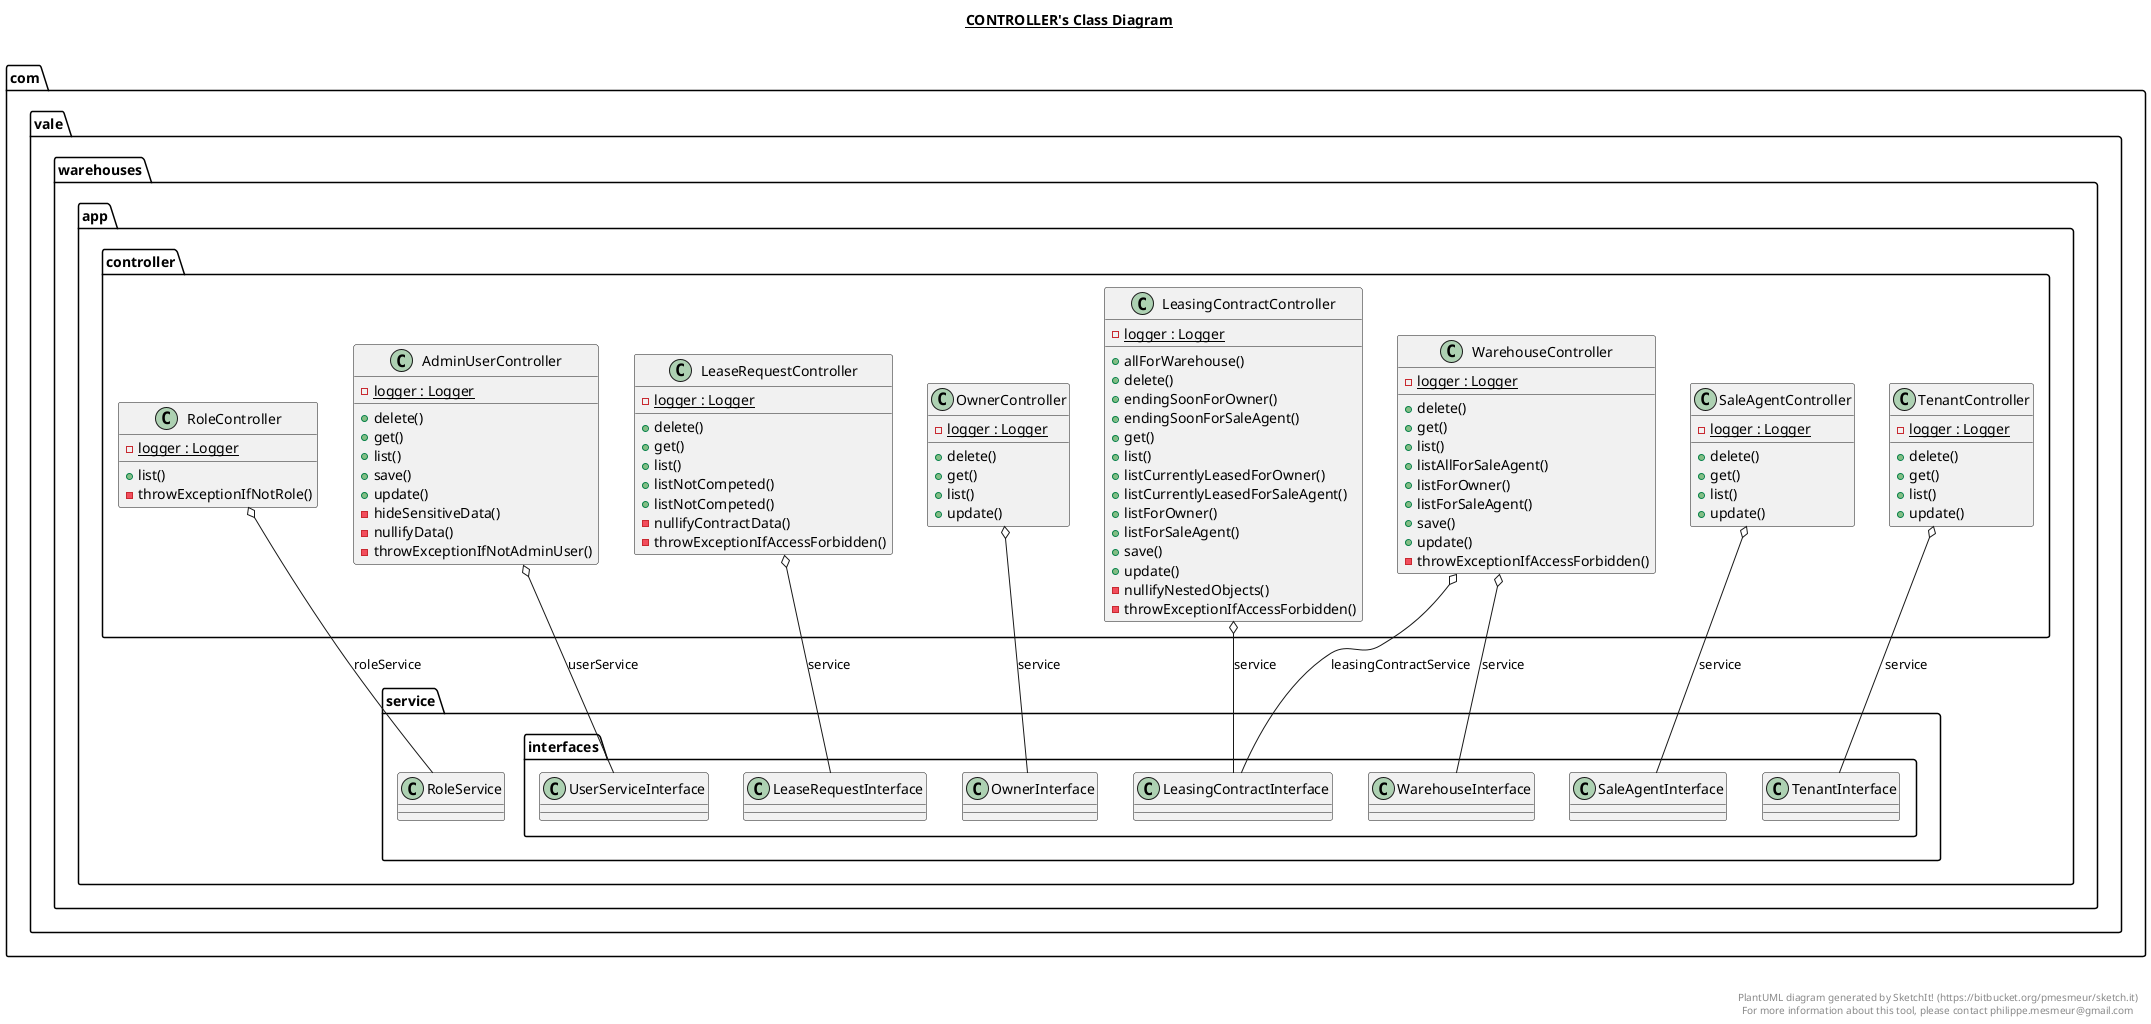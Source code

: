 @startuml

title __CONTROLLER's Class Diagram__\n

  namespace com.vale.warehouses {
    namespace app.controller {
      class com.vale.warehouses.app.controller.AdminUserController {
          {static} - logger : Logger
          + delete()
          + get()
          + list()
          + save()
          + update()
          - hideSensitiveData()
          - nullifyData()
          - throwExceptionIfNotAdminUser()
      }
    }
  }
  

  namespace com.vale.warehouses {
    namespace app.controller {
      class com.vale.warehouses.app.controller.LeaseRequestController {
          {static} - logger : Logger
          + delete()
          + get()
          + list()
          + listNotCompeted()
          + listNotCompeted()
          - nullifyContractData()
          - throwExceptionIfAccessForbidden()
      }
    }
  }
  

  namespace com.vale.warehouses {
    namespace app.controller {
      class com.vale.warehouses.app.controller.LeasingContractController {
          {static} - logger : Logger
          + allForWarehouse()
          + delete()
          + endingSoonForOwner()
          + endingSoonForSaleAgent()
          + get()
          + list()
          + listCurrentlyLeasedForOwner()
          + listCurrentlyLeasedForSaleAgent()
          + listForOwner()
          + listForSaleAgent()
          + save()
          + update()
          - nullifyNestedObjects()
          - throwExceptionIfAccessForbidden()
      }
    }
  }
  

  namespace com.vale.warehouses {
    namespace app.controller {
      class com.vale.warehouses.app.controller.OwnerController {
          {static} - logger : Logger
          + delete()
          + get()
          + list()
          + update()
      }
    }
  }
  

  namespace com.vale.warehouses {
    namespace app.controller {
      class com.vale.warehouses.app.controller.RoleController {
          {static} - logger : Logger
          + list()
          - throwExceptionIfNotRole()
      }
    }
  }
  

  namespace com.vale.warehouses {
    namespace app.controller {
      class com.vale.warehouses.app.controller.SaleAgentController {
          {static} - logger : Logger
          + delete()
          + get()
          + list()
          + update()
      }
    }
  }
  

  namespace com.vale.warehouses {
    namespace app.controller {
      class com.vale.warehouses.app.controller.TenantController {
          {static} - logger : Logger
          + delete()
          + get()
          + list()
          + update()
      }
    }
  }
  

  namespace com.vale.warehouses {
    namespace app.controller {
      class com.vale.warehouses.app.controller.WarehouseController {
          {static} - logger : Logger
          + delete()
          + get()
          + list()
          + listAllForSaleAgent()
          + listForOwner()
          + listForSaleAgent()
          + save()
          + update()
          - throwExceptionIfAccessForbidden()
      }
    }
  }
  

  com.vale.warehouses.app.controller.AdminUserController o-- com.vale.warehouses.app.service.interfaces.UserServiceInterface : userService
  com.vale.warehouses.app.controller.LeaseRequestController o-- com.vale.warehouses.app.service.interfaces.LeaseRequestInterface : service
  com.vale.warehouses.app.controller.LeasingContractController o-- com.vale.warehouses.app.service.interfaces.LeasingContractInterface : service
  com.vale.warehouses.app.controller.OwnerController o-- com.vale.warehouses.app.service.interfaces.OwnerInterface : service
  com.vale.warehouses.app.controller.RoleController o-- com.vale.warehouses.app.service.RoleService : roleService
  com.vale.warehouses.app.controller.SaleAgentController o-- com.vale.warehouses.app.service.interfaces.SaleAgentInterface : service
  com.vale.warehouses.app.controller.TenantController o-- com.vale.warehouses.app.service.interfaces.TenantInterface : service
  com.vale.warehouses.app.controller.WarehouseController o-- com.vale.warehouses.app.service.interfaces.LeasingContractInterface : leasingContractService
  com.vale.warehouses.app.controller.WarehouseController o-- com.vale.warehouses.app.service.interfaces.WarehouseInterface : service


right footer


PlantUML diagram generated by SketchIt! (https://bitbucket.org/pmesmeur/sketch.it)
For more information about this tool, please contact philippe.mesmeur@gmail.com
endfooter

@enduml
